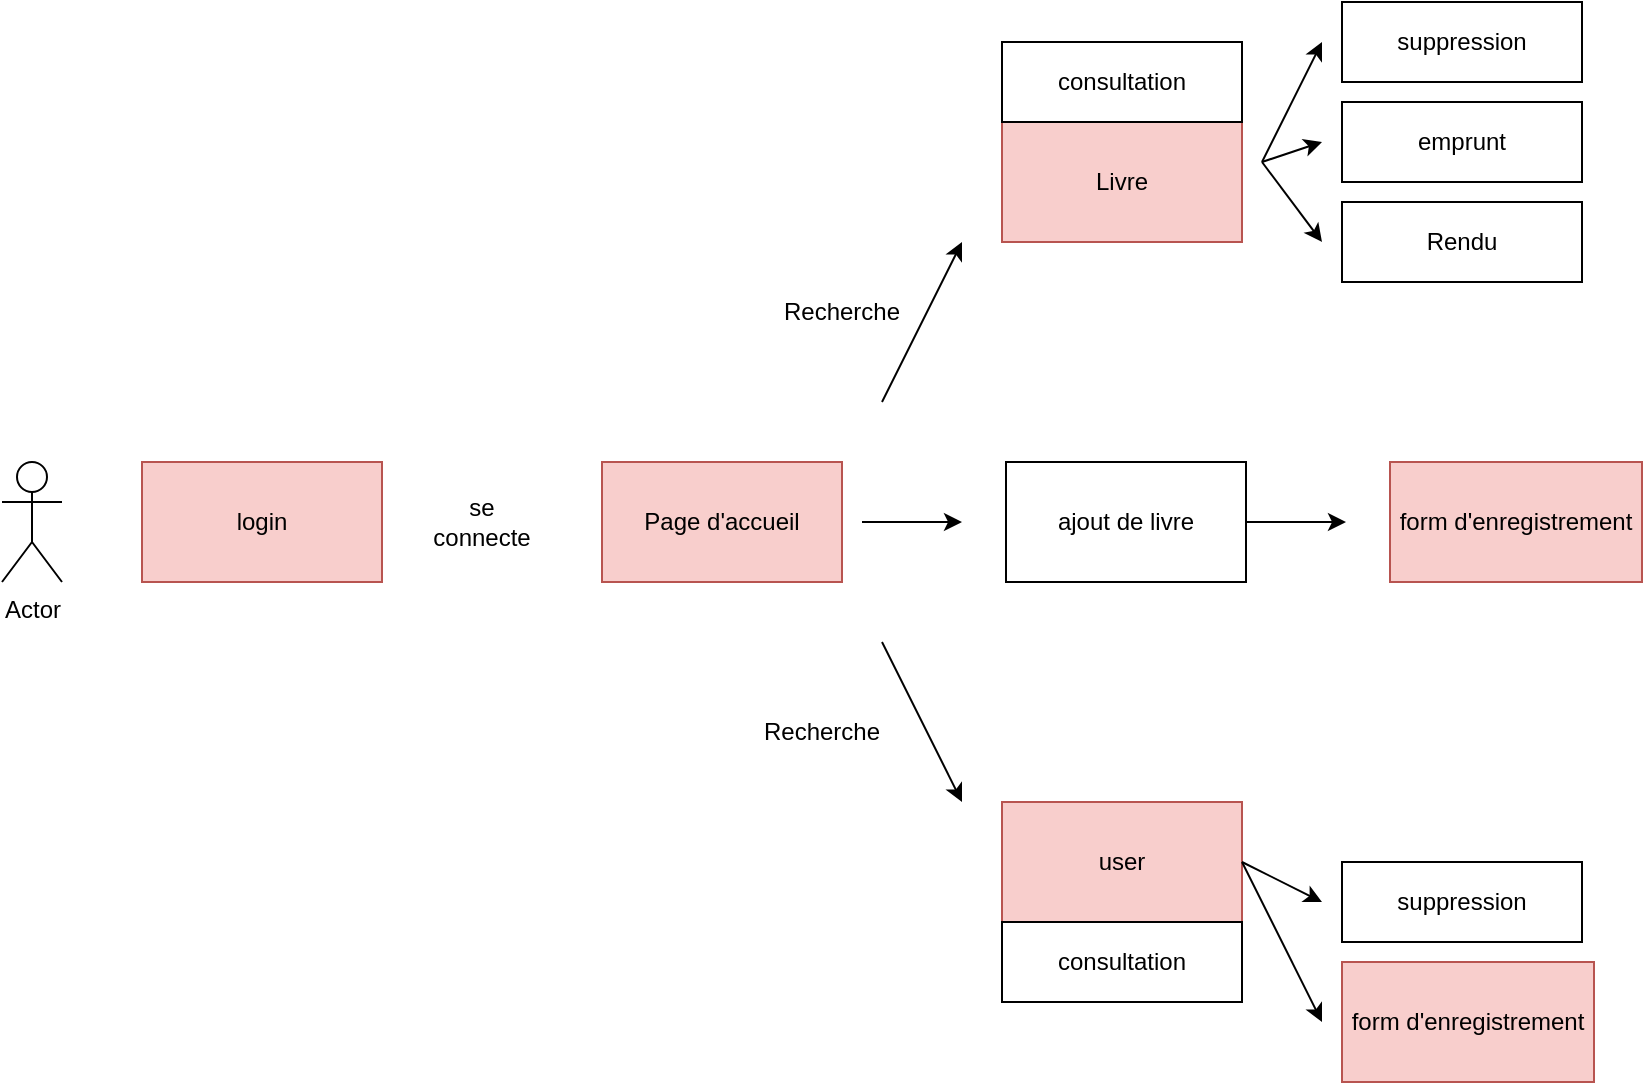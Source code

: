 <mxfile version="16.5.2" type="google"><diagram id="iHFKhYs2uYyAQLfd56x2" name="Page-1"><mxGraphModel dx="2062" dy="1154" grid="1" gridSize="10" guides="1" tooltips="1" connect="1" arrows="1" fold="1" page="1" pageScale="1" pageWidth="1169" pageHeight="827" math="0" shadow="0"><root><mxCell id="0"/><mxCell id="1" parent="0"/><mxCell id="u2Rir4UqmTrbPWh9ForQ-1" value="Actor" style="shape=umlActor;verticalLabelPosition=bottom;verticalAlign=top;html=1;outlineConnect=0;" vertex="1" parent="1"><mxGeometry x="90" y="310" width="30" height="60" as="geometry"/></mxCell><mxCell id="u2Rir4UqmTrbPWh9ForQ-2" value="" style="endArrow=classic;html=1;rounded=0;" edge="1" parent="1"><mxGeometry width="50" height="50" relative="1" as="geometry"><mxPoint x="530" y="280" as="sourcePoint"/><mxPoint x="570" y="200" as="targetPoint"/></mxGeometry></mxCell><mxCell id="u2Rir4UqmTrbPWh9ForQ-3" value="" style="endArrow=classic;html=1;rounded=0;" edge="1" parent="1"><mxGeometry width="50" height="50" relative="1" as="geometry"><mxPoint x="530" y="400" as="sourcePoint"/><mxPoint x="570" y="480" as="targetPoint"/></mxGeometry></mxCell><mxCell id="u2Rir4UqmTrbPWh9ForQ-4" value="se connecte" style="text;html=1;strokeColor=none;fillColor=none;align=center;verticalAlign=middle;whiteSpace=wrap;rounded=0;" vertex="1" parent="1"><mxGeometry x="300" y="325" width="60" height="30" as="geometry"/></mxCell><mxCell id="u2Rir4UqmTrbPWh9ForQ-5" value="login" style="rounded=0;whiteSpace=wrap;html=1;fillColor=#f8cecc;strokeColor=#b85450;" vertex="1" parent="1"><mxGeometry x="160" y="310" width="120" height="60" as="geometry"/></mxCell><mxCell id="u2Rir4UqmTrbPWh9ForQ-6" value="Page d'accueil" style="rounded=0;whiteSpace=wrap;html=1;fillColor=#f8cecc;strokeColor=#b85450;" vertex="1" parent="1"><mxGeometry x="390" y="310" width="120" height="60" as="geometry"/></mxCell><mxCell id="u2Rir4UqmTrbPWh9ForQ-7" value="Livre" style="rounded=0;whiteSpace=wrap;html=1;fillColor=#f8cecc;strokeColor=#b85450;" vertex="1" parent="1"><mxGeometry x="590" y="140" width="120" height="60" as="geometry"/></mxCell><mxCell id="u2Rir4UqmTrbPWh9ForQ-8" value="user" style="rounded=0;whiteSpace=wrap;html=1;fillColor=#f8cecc;strokeColor=#b85450;" vertex="1" parent="1"><mxGeometry x="590" y="480" width="120" height="60" as="geometry"/></mxCell><mxCell id="u2Rir4UqmTrbPWh9ForQ-9" value="Recherche" style="text;html=1;strokeColor=none;fillColor=none;align=center;verticalAlign=middle;whiteSpace=wrap;rounded=0;" vertex="1" parent="1"><mxGeometry x="480" y="220" width="60" height="30" as="geometry"/></mxCell><mxCell id="u2Rir4UqmTrbPWh9ForQ-10" value="consultation" style="rounded=0;whiteSpace=wrap;html=1;" vertex="1" parent="1"><mxGeometry x="590" y="100" width="120" height="40" as="geometry"/></mxCell><mxCell id="u2Rir4UqmTrbPWh9ForQ-11" value="suppression" style="rounded=0;whiteSpace=wrap;html=1;" vertex="1" parent="1"><mxGeometry x="760" y="80" width="120" height="40" as="geometry"/></mxCell><mxCell id="u2Rir4UqmTrbPWh9ForQ-12" value="Rendu" style="rounded=0;whiteSpace=wrap;html=1;" vertex="1" parent="1"><mxGeometry x="760" y="180" width="120" height="40" as="geometry"/></mxCell><mxCell id="u2Rir4UqmTrbPWh9ForQ-13" value="emprunt" style="rounded=0;whiteSpace=wrap;html=1;" vertex="1" parent="1"><mxGeometry x="760" y="130" width="120" height="40" as="geometry"/></mxCell><mxCell id="u2Rir4UqmTrbPWh9ForQ-15" value="ajout de livre" style="rounded=0;whiteSpace=wrap;html=1;" vertex="1" parent="1"><mxGeometry x="592" y="310" width="120" height="60" as="geometry"/></mxCell><mxCell id="u2Rir4UqmTrbPWh9ForQ-16" value="Recherche" style="text;html=1;strokeColor=none;fillColor=none;align=center;verticalAlign=middle;whiteSpace=wrap;rounded=0;" vertex="1" parent="1"><mxGeometry x="470" y="430" width="60" height="30" as="geometry"/></mxCell><mxCell id="u2Rir4UqmTrbPWh9ForQ-17" value="" style="endArrow=classic;html=1;rounded=0;" edge="1" parent="1"><mxGeometry width="50" height="50" relative="1" as="geometry"><mxPoint x="520" y="340" as="sourcePoint"/><mxPoint x="570" y="340" as="targetPoint"/></mxGeometry></mxCell><mxCell id="u2Rir4UqmTrbPWh9ForQ-18" value="" style="endArrow=classic;html=1;rounded=0;" edge="1" parent="1"><mxGeometry width="50" height="50" relative="1" as="geometry"><mxPoint x="712" y="340" as="sourcePoint"/><mxPoint x="762" y="340" as="targetPoint"/></mxGeometry></mxCell><mxCell id="u2Rir4UqmTrbPWh9ForQ-19" value="form d'enregistrement" style="rounded=0;whiteSpace=wrap;html=1;fillColor=#f8cecc;strokeColor=#b85450;" vertex="1" parent="1"><mxGeometry x="784" y="310" width="126" height="60" as="geometry"/></mxCell><mxCell id="u2Rir4UqmTrbPWh9ForQ-20" value="consultation" style="rounded=0;whiteSpace=wrap;html=1;" vertex="1" parent="1"><mxGeometry x="590" y="540" width="120" height="40" as="geometry"/></mxCell><mxCell id="u2Rir4UqmTrbPWh9ForQ-21" value="suppression" style="rounded=0;whiteSpace=wrap;html=1;" vertex="1" parent="1"><mxGeometry x="760" y="510" width="120" height="40" as="geometry"/></mxCell><mxCell id="u2Rir4UqmTrbPWh9ForQ-22" value="form d'enregistrement" style="rounded=0;whiteSpace=wrap;html=1;fillColor=#f8cecc;strokeColor=#b85450;" vertex="1" parent="1"><mxGeometry x="760" y="560" width="126" height="60" as="geometry"/></mxCell><mxCell id="u2Rir4UqmTrbPWh9ForQ-24" value="" style="endArrow=classic;html=1;rounded=0;" edge="1" parent="1"><mxGeometry width="50" height="50" relative="1" as="geometry"><mxPoint x="720" y="160" as="sourcePoint"/><mxPoint x="750" y="100" as="targetPoint"/></mxGeometry></mxCell><mxCell id="u2Rir4UqmTrbPWh9ForQ-26" value="" style="endArrow=classic;html=1;rounded=0;" edge="1" parent="1"><mxGeometry width="50" height="50" relative="1" as="geometry"><mxPoint x="720" y="160" as="sourcePoint"/><mxPoint x="750" y="150" as="targetPoint"/></mxGeometry></mxCell><mxCell id="u2Rir4UqmTrbPWh9ForQ-27" value="" style="endArrow=classic;html=1;rounded=0;" edge="1" parent="1"><mxGeometry width="50" height="50" relative="1" as="geometry"><mxPoint x="720" y="160" as="sourcePoint"/><mxPoint x="750" y="200" as="targetPoint"/></mxGeometry></mxCell><mxCell id="u2Rir4UqmTrbPWh9ForQ-28" value="" style="endArrow=classic;html=1;rounded=0;" edge="1" parent="1"><mxGeometry width="50" height="50" relative="1" as="geometry"><mxPoint x="710" y="510" as="sourcePoint"/><mxPoint x="750" y="590" as="targetPoint"/></mxGeometry></mxCell><mxCell id="u2Rir4UqmTrbPWh9ForQ-29" value="" style="endArrow=classic;html=1;rounded=0;exitX=1;exitY=0.5;exitDx=0;exitDy=0;" edge="1" parent="1" source="u2Rir4UqmTrbPWh9ForQ-8"><mxGeometry width="50" height="50" relative="1" as="geometry"><mxPoint x="730" y="170" as="sourcePoint"/><mxPoint x="750" y="530" as="targetPoint"/></mxGeometry></mxCell></root></mxGraphModel></diagram></mxfile>